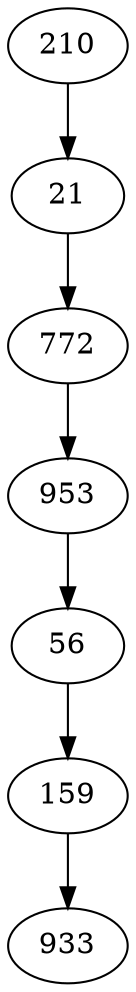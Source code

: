 // Radix Sort Linked List
digraph {
	210 [label=210]
	210 -> 21
	21 [label=21]
	21 -> 772
	772 [label=772]
	772 -> 953
	953 [label=953]
	953 -> 56
	56 [label=56]
	56 -> 159
	159 [label=159]
	159 -> 933
	933 [label=933]
}
